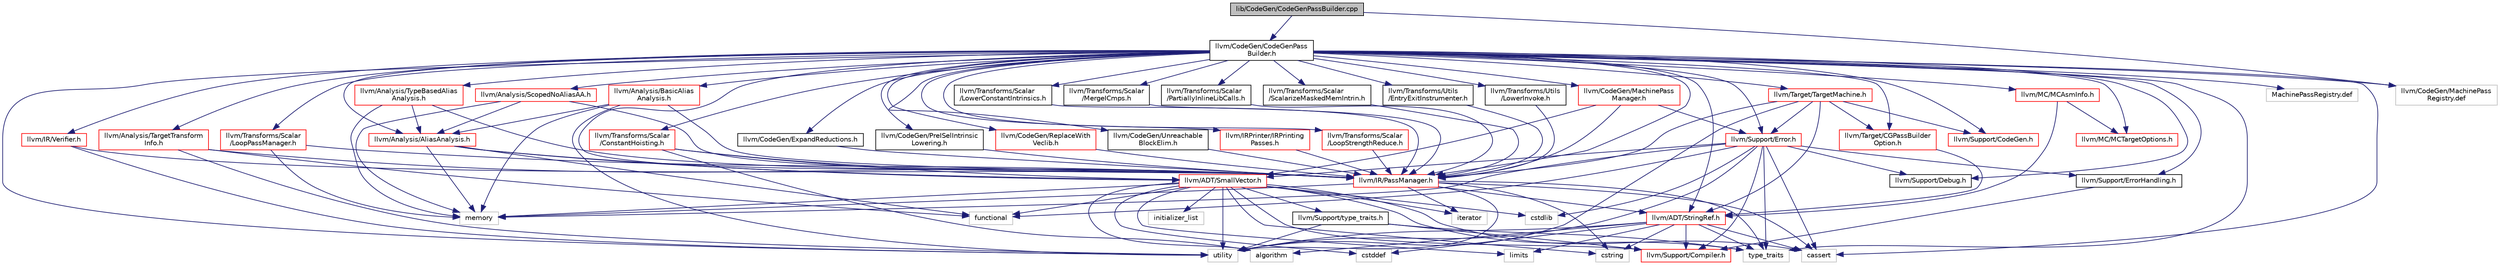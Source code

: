 digraph "lib/CodeGen/CodeGenPassBuilder.cpp"
{
 // LATEX_PDF_SIZE
  bgcolor="transparent";
  edge [fontname="Helvetica",fontsize="10",labelfontname="Helvetica",labelfontsize="10"];
  node [fontname="Helvetica",fontsize="10",shape=record];
  Node1 [label="lib/CodeGen/CodeGenPassBuilder.cpp",height=0.2,width=0.4,color="black", fillcolor="grey75", style="filled", fontcolor="black",tooltip=" "];
  Node1 -> Node2 [color="midnightblue",fontsize="10",style="solid",fontname="Helvetica"];
  Node2 [label="llvm/CodeGen/CodeGenPass\lBuilder.h",height=0.2,width=0.4,color="black",URL="$CodeGenPassBuilder_8h.html",tooltip=" "];
  Node2 -> Node3 [color="midnightblue",fontsize="10",style="solid",fontname="Helvetica"];
  Node3 [label="llvm/ADT/SmallVector.h",height=0.2,width=0.4,color="red",URL="$SmallVector_8h.html",tooltip=" "];
  Node3 -> Node4 [color="midnightblue",fontsize="10",style="solid",fontname="Helvetica"];
  Node4 [label="llvm/Support/Compiler.h",height=0.2,width=0.4,color="red",URL="$Compiler_8h.html",tooltip=" "];
  Node3 -> Node7 [color="midnightblue",fontsize="10",style="solid",fontname="Helvetica"];
  Node7 [label="llvm/Support/type_traits.h",height=0.2,width=0.4,color="black",URL="$type__traits_8h.html",tooltip=" "];
  Node7 -> Node4 [color="midnightblue",fontsize="10",style="solid",fontname="Helvetica"];
  Node7 -> Node8 [color="midnightblue",fontsize="10",style="solid",fontname="Helvetica"];
  Node8 [label="type_traits",height=0.2,width=0.4,color="grey75",tooltip=" "];
  Node7 -> Node9 [color="midnightblue",fontsize="10",style="solid",fontname="Helvetica"];
  Node9 [label="utility",height=0.2,width=0.4,color="grey75",tooltip=" "];
  Node3 -> Node10 [color="midnightblue",fontsize="10",style="solid",fontname="Helvetica"];
  Node10 [label="algorithm",height=0.2,width=0.4,color="grey75",tooltip=" "];
  Node3 -> Node11 [color="midnightblue",fontsize="10",style="solid",fontname="Helvetica"];
  Node11 [label="cassert",height=0.2,width=0.4,color="grey75",tooltip=" "];
  Node3 -> Node12 [color="midnightblue",fontsize="10",style="solid",fontname="Helvetica"];
  Node12 [label="cstddef",height=0.2,width=0.4,color="grey75",tooltip=" "];
  Node3 -> Node13 [color="midnightblue",fontsize="10",style="solid",fontname="Helvetica"];
  Node13 [label="cstdlib",height=0.2,width=0.4,color="grey75",tooltip=" "];
  Node3 -> Node14 [color="midnightblue",fontsize="10",style="solid",fontname="Helvetica"];
  Node14 [label="cstring",height=0.2,width=0.4,color="grey75",tooltip=" "];
  Node3 -> Node15 [color="midnightblue",fontsize="10",style="solid",fontname="Helvetica"];
  Node15 [label="functional",height=0.2,width=0.4,color="grey75",tooltip=" "];
  Node3 -> Node16 [color="midnightblue",fontsize="10",style="solid",fontname="Helvetica"];
  Node16 [label="initializer_list",height=0.2,width=0.4,color="grey75",tooltip=" "];
  Node3 -> Node17 [color="midnightblue",fontsize="10",style="solid",fontname="Helvetica"];
  Node17 [label="iterator",height=0.2,width=0.4,color="grey75",tooltip=" "];
  Node3 -> Node18 [color="midnightblue",fontsize="10",style="solid",fontname="Helvetica"];
  Node18 [label="limits",height=0.2,width=0.4,color="grey75",tooltip=" "];
  Node3 -> Node19 [color="midnightblue",fontsize="10",style="solid",fontname="Helvetica"];
  Node19 [label="memory",height=0.2,width=0.4,color="grey75",tooltip=" "];
  Node3 -> Node8 [color="midnightblue",fontsize="10",style="solid",fontname="Helvetica"];
  Node3 -> Node9 [color="midnightblue",fontsize="10",style="solid",fontname="Helvetica"];
  Node2 -> Node21 [color="midnightblue",fontsize="10",style="solid",fontname="Helvetica"];
  Node21 [label="llvm/ADT/StringRef.h",height=0.2,width=0.4,color="red",URL="$StringRef_8h.html",tooltip=" "];
  Node21 -> Node4 [color="midnightblue",fontsize="10",style="solid",fontname="Helvetica"];
  Node21 -> Node10 [color="midnightblue",fontsize="10",style="solid",fontname="Helvetica"];
  Node21 -> Node11 [color="midnightblue",fontsize="10",style="solid",fontname="Helvetica"];
  Node21 -> Node12 [color="midnightblue",fontsize="10",style="solid",fontname="Helvetica"];
  Node21 -> Node14 [color="midnightblue",fontsize="10",style="solid",fontname="Helvetica"];
  Node21 -> Node18 [color="midnightblue",fontsize="10",style="solid",fontname="Helvetica"];
  Node21 -> Node8 [color="midnightblue",fontsize="10",style="solid",fontname="Helvetica"];
  Node21 -> Node9 [color="midnightblue",fontsize="10",style="solid",fontname="Helvetica"];
  Node2 -> Node32 [color="midnightblue",fontsize="10",style="solid",fontname="Helvetica"];
  Node32 [label="llvm/Analysis/AliasAnalysis.h",height=0.2,width=0.4,color="red",URL="$AliasAnalysis_8h.html",tooltip=" "];
  Node32 -> Node3 [color="midnightblue",fontsize="10",style="solid",fontname="Helvetica"];
  Node32 -> Node83 [color="midnightblue",fontsize="10",style="solid",fontname="Helvetica"];
  Node83 [label="llvm/IR/PassManager.h",height=0.2,width=0.4,color="red",URL="$PassManager_8h.html",tooltip=" "];
  Node83 -> Node21 [color="midnightblue",fontsize="10",style="solid",fontname="Helvetica"];
  Node83 -> Node11 [color="midnightblue",fontsize="10",style="solid",fontname="Helvetica"];
  Node83 -> Node14 [color="midnightblue",fontsize="10",style="solid",fontname="Helvetica"];
  Node83 -> Node17 [color="midnightblue",fontsize="10",style="solid",fontname="Helvetica"];
  Node83 -> Node19 [color="midnightblue",fontsize="10",style="solid",fontname="Helvetica"];
  Node83 -> Node8 [color="midnightblue",fontsize="10",style="solid",fontname="Helvetica"];
  Node83 -> Node9 [color="midnightblue",fontsize="10",style="solid",fontname="Helvetica"];
  Node32 -> Node15 [color="midnightblue",fontsize="10",style="solid",fontname="Helvetica"];
  Node32 -> Node19 [color="midnightblue",fontsize="10",style="solid",fontname="Helvetica"];
  Node2 -> Node156 [color="midnightblue",fontsize="10",style="solid",fontname="Helvetica"];
  Node156 [label="llvm/Analysis/BasicAlias\lAnalysis.h",height=0.2,width=0.4,color="red",URL="$BasicAliasAnalysis_8h.html",tooltip=" "];
  Node156 -> Node32 [color="midnightblue",fontsize="10",style="solid",fontname="Helvetica"];
  Node156 -> Node83 [color="midnightblue",fontsize="10",style="solid",fontname="Helvetica"];
  Node156 -> Node19 [color="midnightblue",fontsize="10",style="solid",fontname="Helvetica"];
  Node156 -> Node9 [color="midnightblue",fontsize="10",style="solid",fontname="Helvetica"];
  Node2 -> Node157 [color="midnightblue",fontsize="10",style="solid",fontname="Helvetica"];
  Node157 [label="llvm/Analysis/ScopedNoAliasAA.h",height=0.2,width=0.4,color="red",URL="$ScopedNoAliasAA_8h.html",tooltip=" "];
  Node157 -> Node32 [color="midnightblue",fontsize="10",style="solid",fontname="Helvetica"];
  Node157 -> Node83 [color="midnightblue",fontsize="10",style="solid",fontname="Helvetica"];
  Node157 -> Node19 [color="midnightblue",fontsize="10",style="solid",fontname="Helvetica"];
  Node2 -> Node158 [color="midnightblue",fontsize="10",style="solid",fontname="Helvetica"];
  Node158 [label="llvm/Analysis/TargetTransform\lInfo.h",height=0.2,width=0.4,color="red",URL="$TargetTransformInfo_8h.html",tooltip=" "];
  Node158 -> Node83 [color="midnightblue",fontsize="10",style="solid",fontname="Helvetica"];
  Node158 -> Node15 [color="midnightblue",fontsize="10",style="solid",fontname="Helvetica"];
  Node158 -> Node9 [color="midnightblue",fontsize="10",style="solid",fontname="Helvetica"];
  Node2 -> Node165 [color="midnightblue",fontsize="10",style="solid",fontname="Helvetica"];
  Node165 [label="llvm/Analysis/TypeBasedAlias\lAnalysis.h",height=0.2,width=0.4,color="red",URL="$TypeBasedAliasAnalysis_8h.html",tooltip=" "];
  Node165 -> Node32 [color="midnightblue",fontsize="10",style="solid",fontname="Helvetica"];
  Node165 -> Node83 [color="midnightblue",fontsize="10",style="solid",fontname="Helvetica"];
  Node165 -> Node19 [color="midnightblue",fontsize="10",style="solid",fontname="Helvetica"];
  Node2 -> Node166 [color="midnightblue",fontsize="10",style="solid",fontname="Helvetica"];
  Node166 [label="llvm/CodeGen/ExpandReductions.h",height=0.2,width=0.4,color="black",URL="$ExpandReductions_8h.html",tooltip=" "];
  Node166 -> Node83 [color="midnightblue",fontsize="10",style="solid",fontname="Helvetica"];
  Node2 -> Node167 [color="midnightblue",fontsize="10",style="solid",fontname="Helvetica"];
  Node167 [label="llvm/CodeGen/MachinePass\lManager.h",height=0.2,width=0.4,color="red",URL="$MachinePassManager_8h.html",tooltip=" "];
  Node167 -> Node3 [color="midnightblue",fontsize="10",style="solid",fontname="Helvetica"];
  Node167 -> Node83 [color="midnightblue",fontsize="10",style="solid",fontname="Helvetica"];
  Node167 -> Node134 [color="midnightblue",fontsize="10",style="solid",fontname="Helvetica"];
  Node134 [label="llvm/Support/Error.h",height=0.2,width=0.4,color="red",URL="$Support_2Error_8h.html",tooltip=" "];
  Node134 -> Node3 [color="midnightblue",fontsize="10",style="solid",fontname="Helvetica"];
  Node134 -> Node4 [color="midnightblue",fontsize="10",style="solid",fontname="Helvetica"];
  Node134 -> Node138 [color="midnightblue",fontsize="10",style="solid",fontname="Helvetica"];
  Node138 [label="llvm/Support/Debug.h",height=0.2,width=0.4,color="black",URL="$Debug_8h.html",tooltip=" "];
  Node134 -> Node41 [color="midnightblue",fontsize="10",style="solid",fontname="Helvetica"];
  Node41 [label="llvm/Support/ErrorHandling.h",height=0.2,width=0.4,color="black",URL="$Support_2ErrorHandling_8h.html",tooltip=" "];
  Node41 -> Node4 [color="midnightblue",fontsize="10",style="solid",fontname="Helvetica"];
  Node134 -> Node11 [color="midnightblue",fontsize="10",style="solid",fontname="Helvetica"];
  Node134 -> Node13 [color="midnightblue",fontsize="10",style="solid",fontname="Helvetica"];
  Node134 -> Node15 [color="midnightblue",fontsize="10",style="solid",fontname="Helvetica"];
  Node134 -> Node19 [color="midnightblue",fontsize="10",style="solid",fontname="Helvetica"];
  Node134 -> Node8 [color="midnightblue",fontsize="10",style="solid",fontname="Helvetica"];
  Node134 -> Node9 [color="midnightblue",fontsize="10",style="solid",fontname="Helvetica"];
  Node2 -> Node169 [color="midnightblue",fontsize="10",style="solid",fontname="Helvetica"];
  Node169 [label="llvm/CodeGen/PreISelIntrinsic\lLowering.h",height=0.2,width=0.4,color="black",URL="$PreISelIntrinsicLowering_8h.html",tooltip=" "];
  Node169 -> Node83 [color="midnightblue",fontsize="10",style="solid",fontname="Helvetica"];
  Node2 -> Node170 [color="midnightblue",fontsize="10",style="solid",fontname="Helvetica"];
  Node170 [label="llvm/CodeGen/ReplaceWith\lVeclib.h",height=0.2,width=0.4,color="red",URL="$ReplaceWithVeclib_8h.html",tooltip=" "];
  Node170 -> Node83 [color="midnightblue",fontsize="10",style="solid",fontname="Helvetica"];
  Node2 -> Node172 [color="midnightblue",fontsize="10",style="solid",fontname="Helvetica"];
  Node172 [label="llvm/CodeGen/Unreachable\lBlockElim.h",height=0.2,width=0.4,color="black",URL="$UnreachableBlockElim_8h.html",tooltip=" "];
  Node172 -> Node83 [color="midnightblue",fontsize="10",style="solid",fontname="Helvetica"];
  Node2 -> Node83 [color="midnightblue",fontsize="10",style="solid",fontname="Helvetica"];
  Node2 -> Node173 [color="midnightblue",fontsize="10",style="solid",fontname="Helvetica"];
  Node173 [label="llvm/IR/Verifier.h",height=0.2,width=0.4,color="red",URL="$Verifier_8h.html",tooltip=" "];
  Node173 -> Node83 [color="midnightblue",fontsize="10",style="solid",fontname="Helvetica"];
  Node173 -> Node9 [color="midnightblue",fontsize="10",style="solid",fontname="Helvetica"];
  Node2 -> Node174 [color="midnightblue",fontsize="10",style="solid",fontname="Helvetica"];
  Node174 [label="llvm/IRPrinter/IRPrinting\lPasses.h",height=0.2,width=0.4,color="red",URL="$rinter_2IRPrintingPasses_8h.html",tooltip=" "];
  Node174 -> Node83 [color="midnightblue",fontsize="10",style="solid",fontname="Helvetica"];
  Node2 -> Node175 [color="midnightblue",fontsize="10",style="solid",fontname="Helvetica"];
  Node175 [label="llvm/MC/MCAsmInfo.h",height=0.2,width=0.4,color="red",URL="$MCAsmInfo_8h.html",tooltip=" "];
  Node175 -> Node21 [color="midnightblue",fontsize="10",style="solid",fontname="Helvetica"];
  Node175 -> Node177 [color="midnightblue",fontsize="10",style="solid",fontname="Helvetica"];
  Node177 [label="llvm/MC/MCTargetOptions.h",height=0.2,width=0.4,color="red",URL="$MCTargetOptions_8h.html",tooltip=" "];
  Node2 -> Node177 [color="midnightblue",fontsize="10",style="solid",fontname="Helvetica"];
  Node2 -> Node93 [color="midnightblue",fontsize="10",style="solid",fontname="Helvetica"];
  Node93 [label="llvm/Support/CodeGen.h",height=0.2,width=0.4,color="red",URL="$CodeGen_8h.html",tooltip=" "];
  Node2 -> Node138 [color="midnightblue",fontsize="10",style="solid",fontname="Helvetica"];
  Node2 -> Node134 [color="midnightblue",fontsize="10",style="solid",fontname="Helvetica"];
  Node2 -> Node41 [color="midnightblue",fontsize="10",style="solid",fontname="Helvetica"];
  Node2 -> Node179 [color="midnightblue",fontsize="10",style="solid",fontname="Helvetica"];
  Node179 [label="llvm/Target/CGPassBuilder\lOption.h",height=0.2,width=0.4,color="red",URL="$CGPassBuilderOption_8h.html",tooltip=" "];
  Node179 -> Node21 [color="midnightblue",fontsize="10",style="solid",fontname="Helvetica"];
  Node2 -> Node183 [color="midnightblue",fontsize="10",style="solid",fontname="Helvetica"];
  Node183 [label="llvm/Target/TargetMachine.h",height=0.2,width=0.4,color="red",URL="$Target_2TargetMachine_8h.html",tooltip=" "];
  Node183 -> Node21 [color="midnightblue",fontsize="10",style="solid",fontname="Helvetica"];
  Node183 -> Node83 [color="midnightblue",fontsize="10",style="solid",fontname="Helvetica"];
  Node183 -> Node93 [color="midnightblue",fontsize="10",style="solid",fontname="Helvetica"];
  Node183 -> Node134 [color="midnightblue",fontsize="10",style="solid",fontname="Helvetica"];
  Node183 -> Node179 [color="midnightblue",fontsize="10",style="solid",fontname="Helvetica"];
  Node183 -> Node9 [color="midnightblue",fontsize="10",style="solid",fontname="Helvetica"];
  Node2 -> Node190 [color="midnightblue",fontsize="10",style="solid",fontname="Helvetica"];
  Node190 [label="llvm/Transforms/Scalar\l/ConstantHoisting.h",height=0.2,width=0.4,color="red",URL="$ConstantHoisting_8h.html",tooltip=" "];
  Node190 -> Node3 [color="midnightblue",fontsize="10",style="solid",fontname="Helvetica"];
  Node190 -> Node83 [color="midnightblue",fontsize="10",style="solid",fontname="Helvetica"];
  Node190 -> Node10 [color="midnightblue",fontsize="10",style="solid",fontname="Helvetica"];
  Node2 -> Node193 [color="midnightblue",fontsize="10",style="solid",fontname="Helvetica"];
  Node193 [label="llvm/Transforms/Scalar\l/LoopPassManager.h",height=0.2,width=0.4,color="red",URL="$LoopPassManager_8h.html",tooltip=" "];
  Node193 -> Node83 [color="midnightblue",fontsize="10",style="solid",fontname="Helvetica"];
  Node193 -> Node19 [color="midnightblue",fontsize="10",style="solid",fontname="Helvetica"];
  Node2 -> Node233 [color="midnightblue",fontsize="10",style="solid",fontname="Helvetica"];
  Node233 [label="llvm/Transforms/Scalar\l/LoopStrengthReduce.h",height=0.2,width=0.4,color="red",URL="$LoopStrengthReduce_8h.html",tooltip=" "];
  Node233 -> Node83 [color="midnightblue",fontsize="10",style="solid",fontname="Helvetica"];
  Node2 -> Node234 [color="midnightblue",fontsize="10",style="solid",fontname="Helvetica"];
  Node234 [label="llvm/Transforms/Scalar\l/LowerConstantIntrinsics.h",height=0.2,width=0.4,color="black",URL="$LowerConstantIntrinsics_8h.html",tooltip=" "];
  Node234 -> Node83 [color="midnightblue",fontsize="10",style="solid",fontname="Helvetica"];
  Node2 -> Node235 [color="midnightblue",fontsize="10",style="solid",fontname="Helvetica"];
  Node235 [label="llvm/Transforms/Scalar\l/MergeICmps.h",height=0.2,width=0.4,color="black",URL="$MergeICmps_8h.html",tooltip=" "];
  Node235 -> Node83 [color="midnightblue",fontsize="10",style="solid",fontname="Helvetica"];
  Node2 -> Node236 [color="midnightblue",fontsize="10",style="solid",fontname="Helvetica"];
  Node236 [label="llvm/Transforms/Scalar\l/PartiallyInlineLibCalls.h",height=0.2,width=0.4,color="black",URL="$PartiallyInlineLibCalls_8h.html",tooltip=" "];
  Node236 -> Node83 [color="midnightblue",fontsize="10",style="solid",fontname="Helvetica"];
  Node2 -> Node237 [color="midnightblue",fontsize="10",style="solid",fontname="Helvetica"];
  Node237 [label="llvm/Transforms/Scalar\l/ScalarizeMaskedMemIntrin.h",height=0.2,width=0.4,color="black",URL="$ScalarizeMaskedMemIntrin_8h.html",tooltip=" "];
  Node237 -> Node83 [color="midnightblue",fontsize="10",style="solid",fontname="Helvetica"];
  Node2 -> Node238 [color="midnightblue",fontsize="10",style="solid",fontname="Helvetica"];
  Node238 [label="llvm/Transforms/Utils\l/EntryExitInstrumenter.h",height=0.2,width=0.4,color="black",URL="$EntryExitInstrumenter_8h.html",tooltip=" "];
  Node238 -> Node83 [color="midnightblue",fontsize="10",style="solid",fontname="Helvetica"];
  Node2 -> Node239 [color="midnightblue",fontsize="10",style="solid",fontname="Helvetica"];
  Node239 [label="llvm/Transforms/Utils\l/LowerInvoke.h",height=0.2,width=0.4,color="black",URL="$LowerInvoke_8h.html",tooltip=" "];
  Node239 -> Node83 [color="midnightblue",fontsize="10",style="solid",fontname="Helvetica"];
  Node2 -> Node11 [color="midnightblue",fontsize="10",style="solid",fontname="Helvetica"];
  Node2 -> Node8 [color="midnightblue",fontsize="10",style="solid",fontname="Helvetica"];
  Node2 -> Node9 [color="midnightblue",fontsize="10",style="solid",fontname="Helvetica"];
  Node2 -> Node240 [color="midnightblue",fontsize="10",style="solid",fontname="Helvetica"];
  Node240 [label="MachinePassRegistry.def",height=0.2,width=0.4,color="grey75",tooltip=" "];
  Node2 -> Node241 [color="midnightblue",fontsize="10",style="solid",fontname="Helvetica"];
  Node241 [label="llvm/CodeGen/MachinePass\lRegistry.def",height=0.2,width=0.4,color="grey75",tooltip=" "];
  Node1 -> Node241 [color="midnightblue",fontsize="10",style="solid",fontname="Helvetica"];
}
